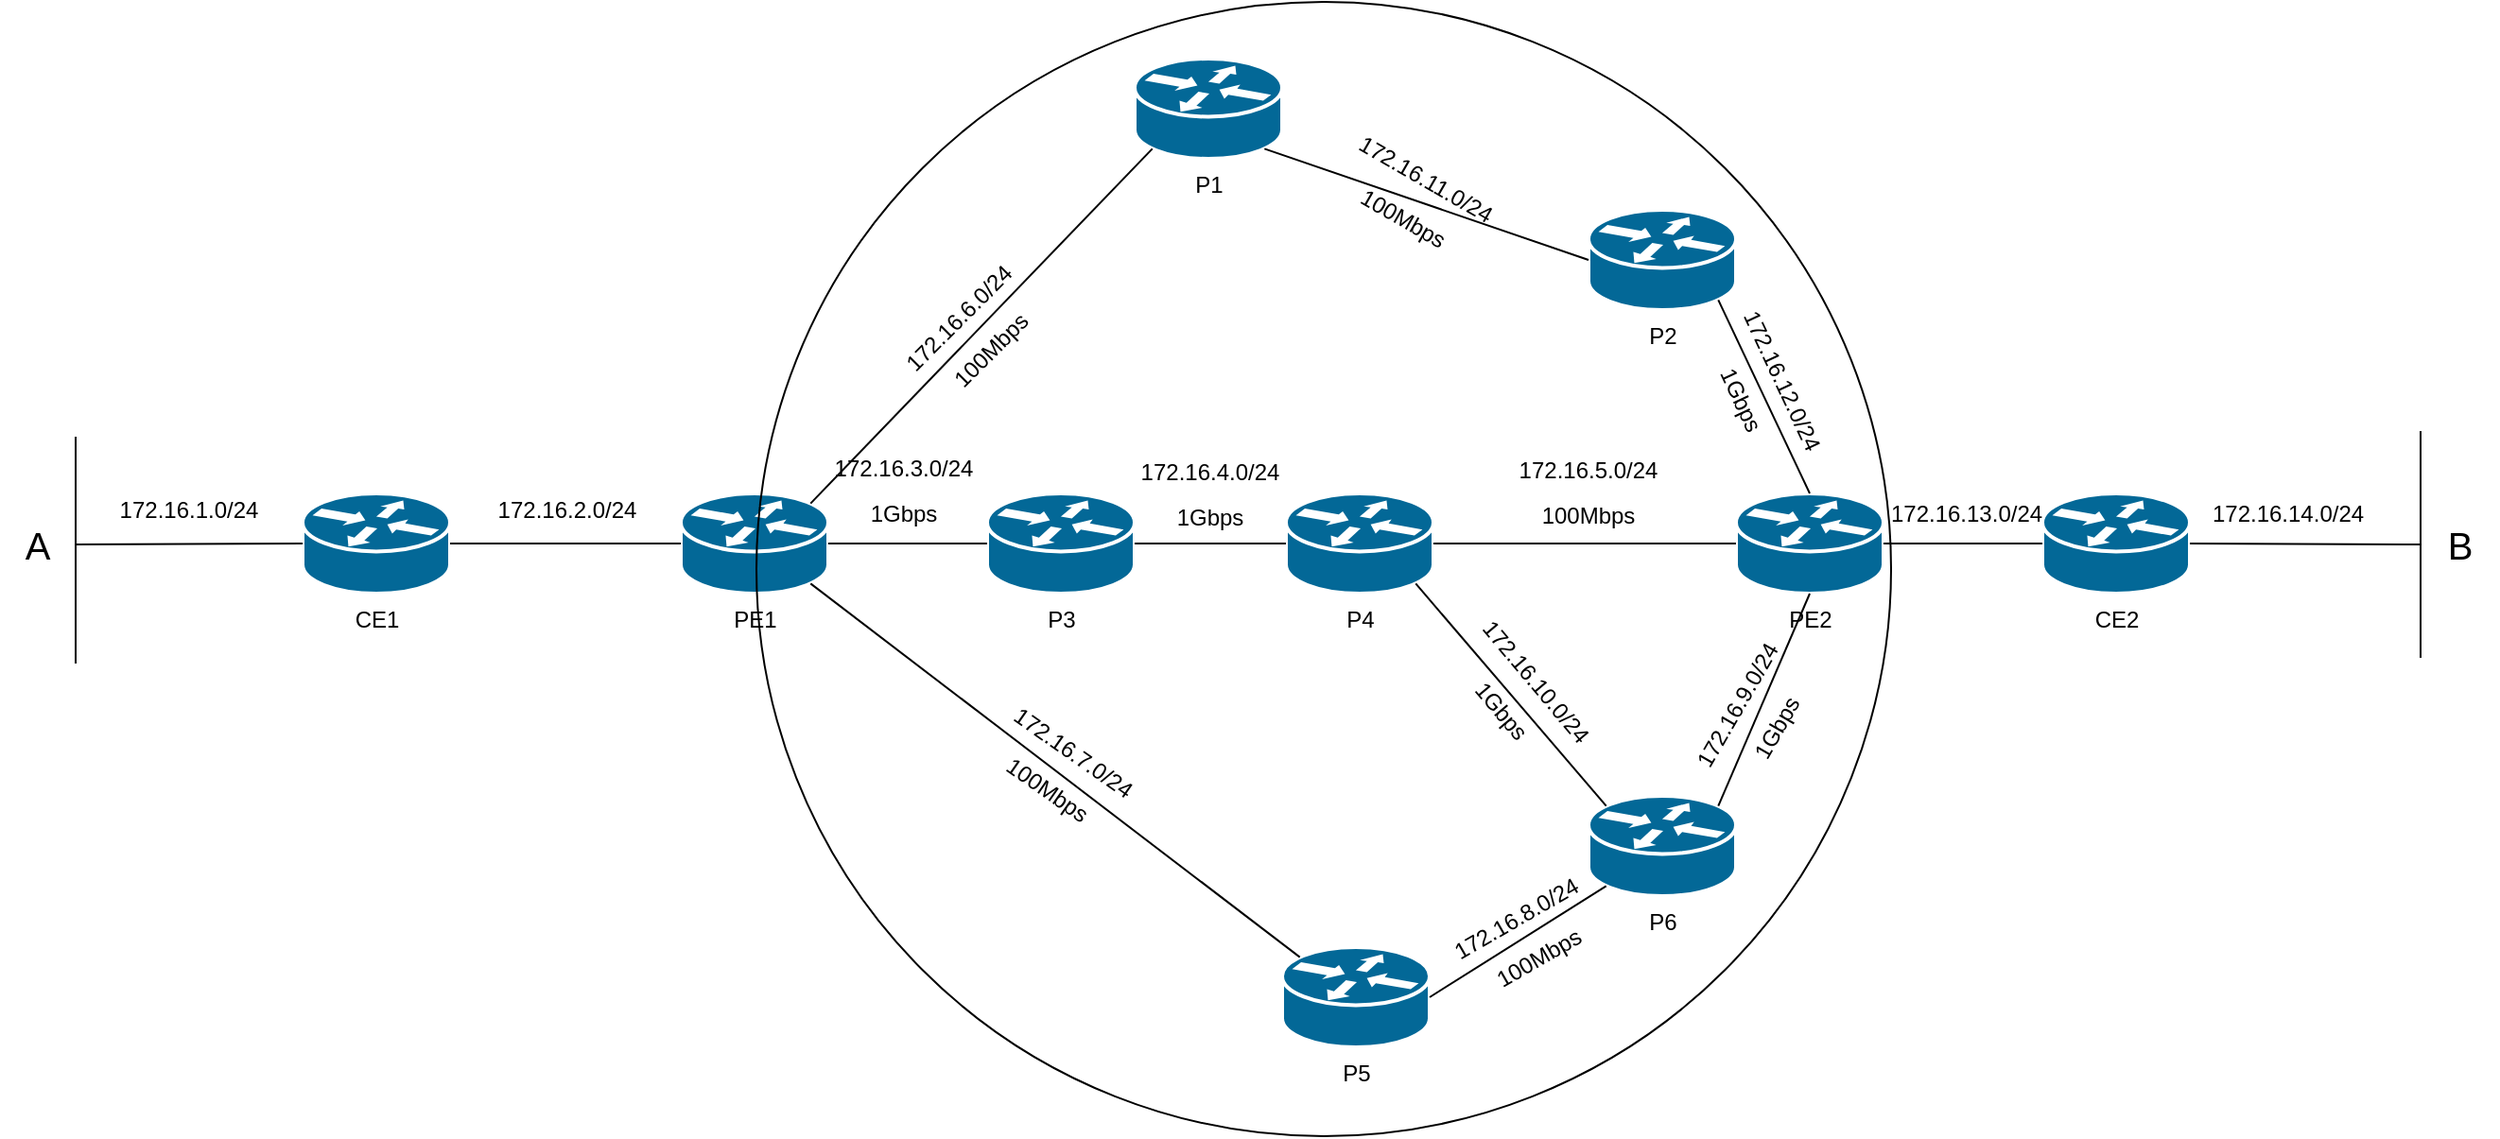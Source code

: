 <mxfile version="15.9.1" type="device" pages="2"><diagram id="MtL4HKZheuZ4xrkp7lGx" name="1"><mxGraphModel dx="2245" dy="1960" grid="1" gridSize="10" guides="1" tooltips="1" connect="1" arrows="1" fold="1" page="1" pageScale="1" pageWidth="827" pageHeight="1169" math="0" shadow="0"><root><mxCell id="0"/><mxCell id="1" parent="0"/><mxCell id="-UnJCCzcklOW8dDhlLLR-1" value="CE1" style="shape=mxgraph.cisco.routers.router;sketch=0;html=1;pointerEvents=1;dashed=0;fillColor=#036897;strokeColor=#ffffff;strokeWidth=2;verticalLabelPosition=bottom;verticalAlign=top;align=center;outlineConnect=0;" vertex="1" parent="1"><mxGeometry x="120" y="110" width="78" height="53" as="geometry"/></mxCell><mxCell id="-UnJCCzcklOW8dDhlLLR-2" value="PE1" style="shape=mxgraph.cisco.routers.router;sketch=0;html=1;pointerEvents=1;dashed=0;fillColor=#036897;strokeColor=#ffffff;strokeWidth=2;verticalLabelPosition=bottom;verticalAlign=top;align=center;outlineConnect=0;" vertex="1" parent="1"><mxGeometry x="320" y="110" width="78" height="53" as="geometry"/></mxCell><mxCell id="-UnJCCzcklOW8dDhlLLR-3" value="P1" style="shape=mxgraph.cisco.routers.router;sketch=0;html=1;pointerEvents=1;dashed=0;fillColor=#036897;strokeColor=#ffffff;strokeWidth=2;verticalLabelPosition=bottom;verticalAlign=top;align=center;outlineConnect=0;" vertex="1" parent="1"><mxGeometry x="560" y="-120" width="78" height="53" as="geometry"/></mxCell><mxCell id="-UnJCCzcklOW8dDhlLLR-4" value="P2" style="shape=mxgraph.cisco.routers.router;sketch=0;html=1;pointerEvents=1;dashed=0;fillColor=#036897;strokeColor=#ffffff;strokeWidth=2;verticalLabelPosition=bottom;verticalAlign=top;align=center;outlineConnect=0;" vertex="1" parent="1"><mxGeometry x="800" y="-40" width="78" height="53" as="geometry"/></mxCell><mxCell id="-UnJCCzcklOW8dDhlLLR-5" value="P3" style="shape=mxgraph.cisco.routers.router;sketch=0;html=1;pointerEvents=1;dashed=0;fillColor=#036897;strokeColor=#ffffff;strokeWidth=2;verticalLabelPosition=bottom;verticalAlign=top;align=center;outlineConnect=0;" vertex="1" parent="1"><mxGeometry x="482" y="110" width="78" height="53" as="geometry"/></mxCell><mxCell id="-UnJCCzcklOW8dDhlLLR-6" value="P4" style="shape=mxgraph.cisco.routers.router;sketch=0;html=1;pointerEvents=1;dashed=0;fillColor=#036897;strokeColor=#ffffff;strokeWidth=2;verticalLabelPosition=bottom;verticalAlign=top;align=center;outlineConnect=0;" vertex="1" parent="1"><mxGeometry x="640" y="110" width="78" height="53" as="geometry"/></mxCell><mxCell id="-UnJCCzcklOW8dDhlLLR-7" value="PE2" style="shape=mxgraph.cisco.routers.router;sketch=0;html=1;pointerEvents=1;dashed=0;fillColor=#036897;strokeColor=#ffffff;strokeWidth=2;verticalLabelPosition=bottom;verticalAlign=top;align=center;outlineConnect=0;" vertex="1" parent="1"><mxGeometry x="878" y="110" width="78" height="53" as="geometry"/></mxCell><mxCell id="-UnJCCzcklOW8dDhlLLR-8" value="CE2" style="shape=mxgraph.cisco.routers.router;sketch=0;html=1;pointerEvents=1;dashed=0;fillColor=#036897;strokeColor=#ffffff;strokeWidth=2;verticalLabelPosition=bottom;verticalAlign=top;align=center;outlineConnect=0;" vertex="1" parent="1"><mxGeometry x="1040" y="110" width="78" height="53" as="geometry"/></mxCell><mxCell id="-UnJCCzcklOW8dDhlLLR-9" value="P6" style="shape=mxgraph.cisco.routers.router;sketch=0;html=1;pointerEvents=1;dashed=0;fillColor=#036897;strokeColor=#ffffff;strokeWidth=2;verticalLabelPosition=bottom;verticalAlign=top;align=center;outlineConnect=0;" vertex="1" parent="1"><mxGeometry x="800" y="270" width="78" height="53" as="geometry"/></mxCell><mxCell id="-UnJCCzcklOW8dDhlLLR-10" value="P5" style="shape=mxgraph.cisco.routers.router;sketch=0;html=1;pointerEvents=1;dashed=0;fillColor=#036897;strokeColor=#ffffff;strokeWidth=2;verticalLabelPosition=bottom;verticalAlign=top;align=center;outlineConnect=0;" vertex="1" parent="1"><mxGeometry x="638" y="350" width="78" height="53" as="geometry"/></mxCell><mxCell id="-UnJCCzcklOW8dDhlLLR-11" value="" style="endArrow=none;html=1;rounded=0;entryX=0;entryY=0.5;entryDx=0;entryDy=0;entryPerimeter=0;" edge="1" parent="1" target="-UnJCCzcklOW8dDhlLLR-1"><mxGeometry width="50" height="50" relative="1" as="geometry"><mxPoint y="137" as="sourcePoint"/><mxPoint x="110" y="70" as="targetPoint"/></mxGeometry></mxCell><mxCell id="-UnJCCzcklOW8dDhlLLR-12" value="" style="endArrow=none;html=1;rounded=0;" edge="1" parent="1"><mxGeometry width="50" height="50" relative="1" as="geometry"><mxPoint y="200" as="sourcePoint"/><mxPoint y="80" as="targetPoint"/></mxGeometry></mxCell><mxCell id="-UnJCCzcklOW8dDhlLLR-13" value="&lt;font style=&quot;font-size: 20px&quot;&gt;A&lt;/font&gt;" style="text;html=1;strokeColor=none;fillColor=none;align=center;verticalAlign=middle;whiteSpace=wrap;rounded=0;" vertex="1" parent="1"><mxGeometry x="-40" y="122" width="40" height="30" as="geometry"/></mxCell><mxCell id="-UnJCCzcklOW8dDhlLLR-14" value="" style="endArrow=none;html=1;rounded=0;fontSize=20;entryX=0;entryY=0.5;entryDx=0;entryDy=0;entryPerimeter=0;exitX=1;exitY=0.5;exitDx=0;exitDy=0;exitPerimeter=0;" edge="1" parent="1" source="-UnJCCzcklOW8dDhlLLR-1" target="-UnJCCzcklOW8dDhlLLR-2"><mxGeometry width="50" height="50" relative="1" as="geometry"><mxPoint x="220" y="100" as="sourcePoint"/><mxPoint x="270" y="50" as="targetPoint"/></mxGeometry></mxCell><mxCell id="-UnJCCzcklOW8dDhlLLR-15" value="" style="endArrow=none;html=1;rounded=0;fontSize=20;entryX=0;entryY=0.5;entryDx=0;entryDy=0;entryPerimeter=0;exitX=1;exitY=0.5;exitDx=0;exitDy=0;exitPerimeter=0;" edge="1" parent="1" source="-UnJCCzcklOW8dDhlLLR-2" target="-UnJCCzcklOW8dDhlLLR-5"><mxGeometry width="50" height="50" relative="1" as="geometry"><mxPoint x="400" y="90" as="sourcePoint"/><mxPoint x="450" y="40" as="targetPoint"/></mxGeometry></mxCell><mxCell id="-UnJCCzcklOW8dDhlLLR-16" value="" style="endArrow=none;html=1;rounded=0;fontSize=20;entryX=0;entryY=0.5;entryDx=0;entryDy=0;entryPerimeter=0;exitX=1;exitY=0.5;exitDx=0;exitDy=0;exitPerimeter=0;" edge="1" parent="1" source="-UnJCCzcklOW8dDhlLLR-5" target="-UnJCCzcklOW8dDhlLLR-6"><mxGeometry width="50" height="50" relative="1" as="geometry"><mxPoint x="580" y="90" as="sourcePoint"/><mxPoint x="630" y="40" as="targetPoint"/></mxGeometry></mxCell><mxCell id="-UnJCCzcklOW8dDhlLLR-17" value="" style="endArrow=none;html=1;rounded=0;fontSize=20;entryX=0;entryY=0.5;entryDx=0;entryDy=0;entryPerimeter=0;exitX=1;exitY=0.5;exitDx=0;exitDy=0;exitPerimeter=0;" edge="1" parent="1" source="-UnJCCzcklOW8dDhlLLR-6" target="-UnJCCzcklOW8dDhlLLR-7"><mxGeometry width="50" height="50" relative="1" as="geometry"><mxPoint x="740" y="100" as="sourcePoint"/><mxPoint x="790" y="50" as="targetPoint"/></mxGeometry></mxCell><mxCell id="-UnJCCzcklOW8dDhlLLR-18" value="" style="endArrow=none;html=1;rounded=0;fontSize=20;entryX=0;entryY=0.5;entryDx=0;entryDy=0;entryPerimeter=0;exitX=1;exitY=0.5;exitDx=0;exitDy=0;exitPerimeter=0;" edge="1" parent="1" source="-UnJCCzcklOW8dDhlLLR-7" target="-UnJCCzcklOW8dDhlLLR-8"><mxGeometry width="50" height="50" relative="1" as="geometry"><mxPoint x="1000" y="90" as="sourcePoint"/><mxPoint x="1050" y="40" as="targetPoint"/></mxGeometry></mxCell><mxCell id="-UnJCCzcklOW8dDhlLLR-19" value="" style="endArrow=none;html=1;rounded=0;fontSize=20;exitX=1;exitY=0.5;exitDx=0;exitDy=0;exitPerimeter=0;" edge="1" parent="1" source="-UnJCCzcklOW8dDhlLLR-8"><mxGeometry width="50" height="50" relative="1" as="geometry"><mxPoint x="1160" y="70" as="sourcePoint"/><mxPoint x="1240" y="137" as="targetPoint"/></mxGeometry></mxCell><mxCell id="-UnJCCzcklOW8dDhlLLR-20" value="" style="endArrow=none;html=1;rounded=0;" edge="1" parent="1"><mxGeometry width="50" height="50" relative="1" as="geometry"><mxPoint x="1240" y="197" as="sourcePoint"/><mxPoint x="1240" y="77" as="targetPoint"/></mxGeometry></mxCell><mxCell id="-UnJCCzcklOW8dDhlLLR-21" value="&lt;font style=&quot;font-size: 20px&quot;&gt;B&lt;/font&gt;" style="text;html=1;strokeColor=none;fillColor=none;align=center;verticalAlign=middle;whiteSpace=wrap;rounded=0;" vertex="1" parent="1"><mxGeometry x="1241" y="122" width="40" height="30" as="geometry"/></mxCell><mxCell id="-UnJCCzcklOW8dDhlLLR-22" value="" style="endArrow=none;html=1;rounded=0;fontSize=20;entryX=0.12;entryY=0.9;entryDx=0;entryDy=0;entryPerimeter=0;exitX=0.88;exitY=0.1;exitDx=0;exitDy=0;exitPerimeter=0;" edge="1" parent="1" source="-UnJCCzcklOW8dDhlLLR-2" target="-UnJCCzcklOW8dDhlLLR-3"><mxGeometry width="50" height="50" relative="1" as="geometry"><mxPoint x="360" y="-10" as="sourcePoint"/><mxPoint x="410" y="-60" as="targetPoint"/></mxGeometry></mxCell><mxCell id="-UnJCCzcklOW8dDhlLLR-23" value="" style="endArrow=none;html=1;rounded=0;fontSize=20;entryX=0;entryY=0.5;entryDx=0;entryDy=0;entryPerimeter=0;exitX=0.88;exitY=0.9;exitDx=0;exitDy=0;exitPerimeter=0;" edge="1" parent="1" source="-UnJCCzcklOW8dDhlLLR-3" target="-UnJCCzcklOW8dDhlLLR-4"><mxGeometry width="50" height="50" relative="1" as="geometry"><mxPoint x="710" y="-90" as="sourcePoint"/><mxPoint x="760" y="-140" as="targetPoint"/></mxGeometry></mxCell><mxCell id="-UnJCCzcklOW8dDhlLLR-24" value="" style="endArrow=none;html=1;rounded=0;fontSize=20;exitX=0.88;exitY=0.9;exitDx=0;exitDy=0;exitPerimeter=0;entryX=0.5;entryY=0;entryDx=0;entryDy=0;entryPerimeter=0;" edge="1" parent="1" source="-UnJCCzcklOW8dDhlLLR-4" target="-UnJCCzcklOW8dDhlLLR-7"><mxGeometry width="50" height="50" relative="1" as="geometry"><mxPoint x="940" y="20" as="sourcePoint"/><mxPoint x="990" y="-30" as="targetPoint"/></mxGeometry></mxCell><mxCell id="-UnJCCzcklOW8dDhlLLR-25" value="" style="endArrow=none;html=1;rounded=0;fontSize=20;entryX=0.88;entryY=0.9;entryDx=0;entryDy=0;entryPerimeter=0;exitX=0.12;exitY=0.1;exitDx=0;exitDy=0;exitPerimeter=0;" edge="1" parent="1" source="-UnJCCzcklOW8dDhlLLR-10" target="-UnJCCzcklOW8dDhlLLR-2"><mxGeometry width="50" height="50" relative="1" as="geometry"><mxPoint x="310" y="340" as="sourcePoint"/><mxPoint x="360" y="290" as="targetPoint"/></mxGeometry></mxCell><mxCell id="-UnJCCzcklOW8dDhlLLR-26" value="" style="endArrow=none;html=1;rounded=0;fontSize=20;entryX=0.12;entryY=0.9;entryDx=0;entryDy=0;entryPerimeter=0;exitX=1;exitY=0.5;exitDx=0;exitDy=0;exitPerimeter=0;" edge="1" parent="1" source="-UnJCCzcklOW8dDhlLLR-10" target="-UnJCCzcklOW8dDhlLLR-9"><mxGeometry width="50" height="50" relative="1" as="geometry"><mxPoint x="780" y="410" as="sourcePoint"/><mxPoint x="830" y="360" as="targetPoint"/></mxGeometry></mxCell><mxCell id="-UnJCCzcklOW8dDhlLLR-27" value="" style="endArrow=none;html=1;rounded=0;fontSize=20;entryX=0.5;entryY=1;entryDx=0;entryDy=0;entryPerimeter=0;exitX=0.88;exitY=0.1;exitDx=0;exitDy=0;exitPerimeter=0;" edge="1" parent="1" source="-UnJCCzcklOW8dDhlLLR-9" target="-UnJCCzcklOW8dDhlLLR-7"><mxGeometry width="50" height="50" relative="1" as="geometry"><mxPoint x="930" y="280" as="sourcePoint"/><mxPoint x="980" y="230" as="targetPoint"/></mxGeometry></mxCell><mxCell id="-UnJCCzcklOW8dDhlLLR-28" value="" style="endArrow=none;html=1;rounded=0;fontSize=20;entryX=0.88;entryY=0.9;entryDx=0;entryDy=0;entryPerimeter=0;exitX=0.12;exitY=0.1;exitDx=0;exitDy=0;exitPerimeter=0;" edge="1" parent="1" source="-UnJCCzcklOW8dDhlLLR-9" target="-UnJCCzcklOW8dDhlLLR-6"><mxGeometry width="50" height="50" relative="1" as="geometry"><mxPoint x="760" y="230" as="sourcePoint"/><mxPoint x="810" y="180" as="targetPoint"/></mxGeometry></mxCell><mxCell id="-UnJCCzcklOW8dDhlLLR-29" value="&lt;font style=&quot;font-size: 12px&quot;&gt;172.16.1.0/24&lt;/font&gt;" style="text;html=1;strokeColor=none;fillColor=none;align=center;verticalAlign=middle;whiteSpace=wrap;rounded=0;fontSize=20;" vertex="1" parent="1"><mxGeometry x="20" y="100" width="80" height="30" as="geometry"/></mxCell><mxCell id="-UnJCCzcklOW8dDhlLLR-30" value="&lt;font style=&quot;font-size: 12px&quot;&gt;172.16.2.0/24&lt;/font&gt;" style="text;html=1;strokeColor=none;fillColor=none;align=center;verticalAlign=middle;whiteSpace=wrap;rounded=0;fontSize=20;" vertex="1" parent="1"><mxGeometry x="220" y="100" width="80" height="30" as="geometry"/></mxCell><mxCell id="-UnJCCzcklOW8dDhlLLR-31" value="&lt;font style=&quot;font-size: 12px&quot;&gt;172.16.3.0/24&lt;br&gt;1Gbps&lt;br&gt;&lt;/font&gt;" style="text;html=1;strokeColor=none;fillColor=none;align=center;verticalAlign=middle;whiteSpace=wrap;rounded=0;fontSize=20;" vertex="1" parent="1"><mxGeometry x="398" y="80" width="80" height="50" as="geometry"/></mxCell><mxCell id="-UnJCCzcklOW8dDhlLLR-32" value="&lt;font style=&quot;font-size: 12px&quot;&gt;172.16.6.0/24&lt;br&gt;100Mbps&lt;br&gt;&lt;/font&gt;" style="text;html=1;strokeColor=none;fillColor=none;align=center;verticalAlign=middle;whiteSpace=wrap;rounded=0;fontSize=20;rotation=-45;" vertex="1" parent="1"><mxGeometry x="433" y="8" width="80" height="30" as="geometry"/></mxCell><mxCell id="-UnJCCzcklOW8dDhlLLR-33" value="&lt;font style=&quot;font-size: 12px&quot;&gt;172.16.4.0/24&lt;br&gt;1Gbps&lt;br&gt;&lt;/font&gt;" style="text;html=1;strokeColor=none;fillColor=none;align=center;verticalAlign=middle;whiteSpace=wrap;rounded=0;fontSize=20;" vertex="1" parent="1"><mxGeometry x="560" y="82" width="80" height="50" as="geometry"/></mxCell><mxCell id="-UnJCCzcklOW8dDhlLLR-34" value="&lt;font style=&quot;font-size: 12px&quot;&gt;172.16.5.0/24&lt;br&gt;100Mbps&lt;br&gt;&lt;/font&gt;" style="text;html=1;strokeColor=none;fillColor=none;align=center;verticalAlign=middle;whiteSpace=wrap;rounded=0;fontSize=20;" vertex="1" parent="1"><mxGeometry x="760" y="82" width="80" height="48" as="geometry"/></mxCell><mxCell id="-UnJCCzcklOW8dDhlLLR-35" value="&lt;font style=&quot;font-size: 12px&quot;&gt;172.16.7.0/24&lt;br&gt;100Mbps&lt;br&gt;&lt;/font&gt;" style="text;html=1;strokeColor=none;fillColor=none;align=center;verticalAlign=middle;whiteSpace=wrap;rounded=0;fontSize=20;rotation=35;" vertex="1" parent="1"><mxGeometry x="483" y="229" width="80" height="50" as="geometry"/></mxCell><mxCell id="-UnJCCzcklOW8dDhlLLR-38" value="&lt;font style=&quot;font-size: 12px&quot;&gt;172.16.8.0/24&lt;br&gt;100Mbps&lt;br&gt;&lt;/font&gt;" style="text;html=1;strokeColor=none;fillColor=none;align=center;verticalAlign=middle;whiteSpace=wrap;rounded=0;fontSize=20;rotation=-30;" vertex="1" parent="1"><mxGeometry x="726" y="317" width="80" height="50" as="geometry"/></mxCell><mxCell id="-UnJCCzcklOW8dDhlLLR-40" value="&lt;font style=&quot;font-size: 12px&quot;&gt;172.16.10.0/24&lt;br&gt;1Gbps&lt;br&gt;&lt;/font&gt;" style="text;html=1;strokeColor=none;fillColor=none;align=center;verticalAlign=middle;whiteSpace=wrap;rounded=0;fontSize=20;rotation=50;" vertex="1" parent="1"><mxGeometry x="726" y="190" width="80" height="50" as="geometry"/></mxCell><mxCell id="-UnJCCzcklOW8dDhlLLR-41" value="&lt;font style=&quot;font-size: 12px&quot;&gt;172.16.9.0/24&lt;br&gt;1Gbps&lt;br&gt;&lt;/font&gt;" style="text;html=1;strokeColor=none;fillColor=none;align=center;verticalAlign=middle;whiteSpace=wrap;rounded=0;fontSize=20;rotation=-60;" vertex="1" parent="1"><mxGeometry x="846" y="201" width="80" height="50" as="geometry"/></mxCell><mxCell id="-UnJCCzcklOW8dDhlLLR-42" value="&lt;font style=&quot;font-size: 12px&quot;&gt;172.16.11.0/24&lt;br&gt;100Mbps&lt;br&gt;&lt;/font&gt;" style="text;html=1;strokeColor=none;fillColor=none;align=center;verticalAlign=middle;whiteSpace=wrap;rounded=0;fontSize=20;rotation=30;" vertex="1" parent="1"><mxGeometry x="670" y="-64" width="80" height="30" as="geometry"/></mxCell><mxCell id="-UnJCCzcklOW8dDhlLLR-43" value="&lt;font style=&quot;font-size: 12px&quot;&gt;172.16.12.0/24&lt;br&gt;1Gbps&lt;br&gt;&lt;/font&gt;" style="text;html=1;strokeColor=none;fillColor=none;align=center;verticalAlign=middle;whiteSpace=wrap;rounded=0;fontSize=20;rotation=65;" vertex="1" parent="1"><mxGeometry x="855" y="39" width="80" height="30" as="geometry"/></mxCell><mxCell id="-UnJCCzcklOW8dDhlLLR-44" value="&lt;font style=&quot;font-size: 12px&quot;&gt;172.16.13.0/24&lt;/font&gt;" style="text;html=1;strokeColor=none;fillColor=none;align=center;verticalAlign=middle;whiteSpace=wrap;rounded=0;fontSize=20;" vertex="1" parent="1"><mxGeometry x="960" y="102" width="80" height="30" as="geometry"/></mxCell><mxCell id="-UnJCCzcklOW8dDhlLLR-45" value="&lt;font style=&quot;font-size: 12px&quot;&gt;172.16.14.0/24&lt;/font&gt;" style="text;html=1;strokeColor=none;fillColor=none;align=center;verticalAlign=middle;whiteSpace=wrap;rounded=0;fontSize=20;" vertex="1" parent="1"><mxGeometry x="1130" y="102" width="80" height="30" as="geometry"/></mxCell><mxCell id="-UnJCCzcklOW8dDhlLLR-46" value="" style="ellipse;whiteSpace=wrap;html=1;aspect=fixed;fontSize=12;fillColor=none;" vertex="1" parent="1"><mxGeometry x="360" y="-150" width="600" height="600" as="geometry"/></mxCell></root></mxGraphModel></diagram><diagram name="2" id="7trCjp6Y6oKTpfBmjJuj"><mxGraphModel dx="2245" dy="1960" grid="1" gridSize="10" guides="1" tooltips="1" connect="1" arrows="1" fold="1" page="1" pageScale="1" pageWidth="827" pageHeight="1169" math="0" shadow="0"><root><mxCell id="Vz4O3Fwr_NZiyeUL9rEc-0"/><mxCell id="Vz4O3Fwr_NZiyeUL9rEc-1" parent="Vz4O3Fwr_NZiyeUL9rEc-0"/><mxCell id="Vz4O3Fwr_NZiyeUL9rEc-44" value="" style="ellipse;whiteSpace=wrap;html=1;aspect=fixed;fontSize=12;fillColor=none;" vertex="1" parent="Vz4O3Fwr_NZiyeUL9rEc-1"><mxGeometry x="360" y="-150" width="600" height="600" as="geometry"/></mxCell><mxCell id="Vz4O3Fwr_NZiyeUL9rEc-2" value="CE1" style="shape=mxgraph.cisco.routers.router;sketch=0;html=1;pointerEvents=1;dashed=0;fillColor=#036897;strokeColor=#ffffff;strokeWidth=2;verticalLabelPosition=bottom;verticalAlign=top;align=center;outlineConnect=0;" vertex="1" parent="Vz4O3Fwr_NZiyeUL9rEc-1"><mxGeometry x="120" y="110" width="78" height="53" as="geometry"/></mxCell><mxCell id="Vz4O3Fwr_NZiyeUL9rEc-3" value="PE1" style="shape=mxgraph.cisco.routers.router;sketch=0;html=1;pointerEvents=1;dashed=0;fillColor=#036897;strokeColor=#ffffff;strokeWidth=2;verticalLabelPosition=bottom;verticalAlign=top;align=center;outlineConnect=0;" vertex="1" parent="Vz4O3Fwr_NZiyeUL9rEc-1"><mxGeometry x="320" y="110" width="78" height="53" as="geometry"/></mxCell><mxCell id="Vz4O3Fwr_NZiyeUL9rEc-4" value="P1" style="shape=mxgraph.cisco.routers.router;sketch=0;html=1;pointerEvents=1;dashed=0;fillColor=#036897;strokeColor=#ffffff;strokeWidth=2;verticalLabelPosition=bottom;verticalAlign=top;align=center;outlineConnect=0;" vertex="1" parent="Vz4O3Fwr_NZiyeUL9rEc-1"><mxGeometry x="560" y="-120" width="78" height="53" as="geometry"/></mxCell><mxCell id="Vz4O3Fwr_NZiyeUL9rEc-5" value="P2" style="shape=mxgraph.cisco.routers.router;sketch=0;html=1;pointerEvents=1;dashed=0;fillColor=#036897;strokeColor=#ffffff;strokeWidth=2;verticalLabelPosition=bottom;verticalAlign=top;align=center;outlineConnect=0;" vertex="1" parent="Vz4O3Fwr_NZiyeUL9rEc-1"><mxGeometry x="800" y="-40" width="78" height="53" as="geometry"/></mxCell><mxCell id="Vz4O3Fwr_NZiyeUL9rEc-6" value="P3" style="shape=mxgraph.cisco.routers.router;sketch=0;html=1;pointerEvents=1;dashed=0;fillColor=#036897;strokeColor=#ffffff;strokeWidth=2;verticalLabelPosition=bottom;verticalAlign=top;align=center;outlineConnect=0;" vertex="1" parent="Vz4O3Fwr_NZiyeUL9rEc-1"><mxGeometry x="482" y="110" width="78" height="53" as="geometry"/></mxCell><mxCell id="Vz4O3Fwr_NZiyeUL9rEc-7" value="P4" style="shape=mxgraph.cisco.routers.router;sketch=0;html=1;pointerEvents=1;dashed=0;fillColor=#036897;strokeColor=#ffffff;strokeWidth=2;verticalLabelPosition=bottom;verticalAlign=top;align=center;outlineConnect=0;" vertex="1" parent="Vz4O3Fwr_NZiyeUL9rEc-1"><mxGeometry x="640" y="110" width="78" height="53" as="geometry"/></mxCell><mxCell id="Vz4O3Fwr_NZiyeUL9rEc-8" value="PE2" style="shape=mxgraph.cisco.routers.router;sketch=0;html=1;pointerEvents=1;dashed=0;fillColor=#036897;strokeColor=#ffffff;strokeWidth=2;verticalLabelPosition=bottom;verticalAlign=top;align=center;outlineConnect=0;" vertex="1" parent="Vz4O3Fwr_NZiyeUL9rEc-1"><mxGeometry x="878" y="110" width="78" height="53" as="geometry"/></mxCell><mxCell id="Vz4O3Fwr_NZiyeUL9rEc-9" value="CE2" style="shape=mxgraph.cisco.routers.router;sketch=0;html=1;pointerEvents=1;dashed=0;fillColor=#036897;strokeColor=#ffffff;strokeWidth=2;verticalLabelPosition=bottom;verticalAlign=top;align=center;outlineConnect=0;" vertex="1" parent="Vz4O3Fwr_NZiyeUL9rEc-1"><mxGeometry x="1040" y="110" width="78" height="53" as="geometry"/></mxCell><mxCell id="Vz4O3Fwr_NZiyeUL9rEc-10" value="P6" style="shape=mxgraph.cisco.routers.router;sketch=0;html=1;pointerEvents=1;dashed=0;fillColor=#036897;strokeColor=#ffffff;strokeWidth=2;verticalLabelPosition=bottom;verticalAlign=top;align=center;outlineConnect=0;" vertex="1" parent="Vz4O3Fwr_NZiyeUL9rEc-1"><mxGeometry x="800" y="270" width="78" height="53" as="geometry"/></mxCell><mxCell id="Vz4O3Fwr_NZiyeUL9rEc-11" value="P5" style="shape=mxgraph.cisco.routers.router;sketch=0;html=1;pointerEvents=1;dashed=0;fillColor=#036897;strokeColor=#ffffff;strokeWidth=2;verticalLabelPosition=bottom;verticalAlign=top;align=center;outlineConnect=0;" vertex="1" parent="Vz4O3Fwr_NZiyeUL9rEc-1"><mxGeometry x="638" y="350" width="78" height="53" as="geometry"/></mxCell><mxCell id="Vz4O3Fwr_NZiyeUL9rEc-12" value="" style="endArrow=none;html=1;rounded=0;entryX=0;entryY=0.5;entryDx=0;entryDy=0;entryPerimeter=0;" edge="1" parent="Vz4O3Fwr_NZiyeUL9rEc-1" target="Vz4O3Fwr_NZiyeUL9rEc-2"><mxGeometry width="50" height="50" relative="1" as="geometry"><mxPoint y="137" as="sourcePoint"/><mxPoint x="110" y="70" as="targetPoint"/></mxGeometry></mxCell><mxCell id="Vz4O3Fwr_NZiyeUL9rEc-13" value="" style="endArrow=none;html=1;rounded=0;" edge="1" parent="Vz4O3Fwr_NZiyeUL9rEc-1"><mxGeometry width="50" height="50" relative="1" as="geometry"><mxPoint y="200" as="sourcePoint"/><mxPoint y="80" as="targetPoint"/></mxGeometry></mxCell><mxCell id="Vz4O3Fwr_NZiyeUL9rEc-14" value="&lt;font style=&quot;font-size: 20px&quot;&gt;A&lt;/font&gt;" style="text;html=1;strokeColor=none;fillColor=none;align=center;verticalAlign=middle;whiteSpace=wrap;rounded=0;" vertex="1" parent="Vz4O3Fwr_NZiyeUL9rEc-1"><mxGeometry x="-40" y="122" width="40" height="30" as="geometry"/></mxCell><mxCell id="Vz4O3Fwr_NZiyeUL9rEc-15" value="" style="endArrow=none;html=1;rounded=0;fontSize=20;entryX=0;entryY=0.5;entryDx=0;entryDy=0;entryPerimeter=0;exitX=1;exitY=0.5;exitDx=0;exitDy=0;exitPerimeter=0;" edge="1" parent="Vz4O3Fwr_NZiyeUL9rEc-1" source="Vz4O3Fwr_NZiyeUL9rEc-2" target="Vz4O3Fwr_NZiyeUL9rEc-3"><mxGeometry width="50" height="50" relative="1" as="geometry"><mxPoint x="220" y="100" as="sourcePoint"/><mxPoint x="270" y="50" as="targetPoint"/></mxGeometry></mxCell><mxCell id="Vz4O3Fwr_NZiyeUL9rEc-16" value="" style="endArrow=none;html=1;rounded=0;fontSize=20;entryX=0;entryY=0.5;entryDx=0;entryDy=0;entryPerimeter=0;exitX=1;exitY=0.5;exitDx=0;exitDy=0;exitPerimeter=0;" edge="1" parent="Vz4O3Fwr_NZiyeUL9rEc-1" source="Vz4O3Fwr_NZiyeUL9rEc-3" target="Vz4O3Fwr_NZiyeUL9rEc-6"><mxGeometry width="50" height="50" relative="1" as="geometry"><mxPoint x="400" y="90" as="sourcePoint"/><mxPoint x="450" y="40" as="targetPoint"/></mxGeometry></mxCell><mxCell id="Vz4O3Fwr_NZiyeUL9rEc-17" value="" style="endArrow=none;html=1;rounded=0;fontSize=20;entryX=0;entryY=0.5;entryDx=0;entryDy=0;entryPerimeter=0;exitX=1;exitY=0.5;exitDx=0;exitDy=0;exitPerimeter=0;" edge="1" parent="Vz4O3Fwr_NZiyeUL9rEc-1" source="Vz4O3Fwr_NZiyeUL9rEc-6" target="Vz4O3Fwr_NZiyeUL9rEc-7"><mxGeometry width="50" height="50" relative="1" as="geometry"><mxPoint x="580" y="90" as="sourcePoint"/><mxPoint x="630" y="40" as="targetPoint"/></mxGeometry></mxCell><mxCell id="Vz4O3Fwr_NZiyeUL9rEc-18" value="" style="endArrow=none;html=1;rounded=0;fontSize=20;entryX=0;entryY=0.5;entryDx=0;entryDy=0;entryPerimeter=0;exitX=1;exitY=0.5;exitDx=0;exitDy=0;exitPerimeter=0;" edge="1" parent="Vz4O3Fwr_NZiyeUL9rEc-1" source="Vz4O3Fwr_NZiyeUL9rEc-7" target="Vz4O3Fwr_NZiyeUL9rEc-8"><mxGeometry width="50" height="50" relative="1" as="geometry"><mxPoint x="740" y="100" as="sourcePoint"/><mxPoint x="790" y="50" as="targetPoint"/></mxGeometry></mxCell><mxCell id="Vz4O3Fwr_NZiyeUL9rEc-19" value="" style="endArrow=none;html=1;rounded=0;fontSize=20;entryX=0;entryY=0.5;entryDx=0;entryDy=0;entryPerimeter=0;exitX=1;exitY=0.5;exitDx=0;exitDy=0;exitPerimeter=0;" edge="1" parent="Vz4O3Fwr_NZiyeUL9rEc-1" source="Vz4O3Fwr_NZiyeUL9rEc-8" target="Vz4O3Fwr_NZiyeUL9rEc-9"><mxGeometry width="50" height="50" relative="1" as="geometry"><mxPoint x="1000" y="90" as="sourcePoint"/><mxPoint x="1050" y="40" as="targetPoint"/></mxGeometry></mxCell><mxCell id="Vz4O3Fwr_NZiyeUL9rEc-20" value="" style="endArrow=none;html=1;rounded=0;fontSize=20;exitX=1;exitY=0.5;exitDx=0;exitDy=0;exitPerimeter=0;" edge="1" parent="Vz4O3Fwr_NZiyeUL9rEc-1" source="Vz4O3Fwr_NZiyeUL9rEc-9"><mxGeometry width="50" height="50" relative="1" as="geometry"><mxPoint x="1160" y="70" as="sourcePoint"/><mxPoint x="1240" y="137" as="targetPoint"/></mxGeometry></mxCell><mxCell id="Vz4O3Fwr_NZiyeUL9rEc-21" value="" style="endArrow=none;html=1;rounded=0;" edge="1" parent="Vz4O3Fwr_NZiyeUL9rEc-1"><mxGeometry width="50" height="50" relative="1" as="geometry"><mxPoint x="1240" y="197" as="sourcePoint"/><mxPoint x="1240" y="77" as="targetPoint"/></mxGeometry></mxCell><mxCell id="Vz4O3Fwr_NZiyeUL9rEc-22" value="&lt;font style=&quot;font-size: 20px&quot;&gt;B&lt;/font&gt;" style="text;html=1;strokeColor=none;fillColor=none;align=center;verticalAlign=middle;whiteSpace=wrap;rounded=0;" vertex="1" parent="Vz4O3Fwr_NZiyeUL9rEc-1"><mxGeometry x="1241" y="122" width="40" height="30" as="geometry"/></mxCell><mxCell id="Vz4O3Fwr_NZiyeUL9rEc-23" value="" style="endArrow=none;html=1;rounded=0;fontSize=20;entryX=0.12;entryY=0.9;entryDx=0;entryDy=0;entryPerimeter=0;exitX=0.88;exitY=0.1;exitDx=0;exitDy=0;exitPerimeter=0;" edge="1" parent="Vz4O3Fwr_NZiyeUL9rEc-1" source="Vz4O3Fwr_NZiyeUL9rEc-3" target="Vz4O3Fwr_NZiyeUL9rEc-4"><mxGeometry width="50" height="50" relative="1" as="geometry"><mxPoint x="360" y="-10" as="sourcePoint"/><mxPoint x="410" y="-60" as="targetPoint"/></mxGeometry></mxCell><mxCell id="Vz4O3Fwr_NZiyeUL9rEc-24" value="" style="endArrow=none;html=1;rounded=0;fontSize=20;entryX=0;entryY=0.5;entryDx=0;entryDy=0;entryPerimeter=0;exitX=0.88;exitY=0.9;exitDx=0;exitDy=0;exitPerimeter=0;" edge="1" parent="Vz4O3Fwr_NZiyeUL9rEc-1" source="Vz4O3Fwr_NZiyeUL9rEc-4" target="Vz4O3Fwr_NZiyeUL9rEc-5"><mxGeometry width="50" height="50" relative="1" as="geometry"><mxPoint x="710" y="-90" as="sourcePoint"/><mxPoint x="760" y="-140" as="targetPoint"/></mxGeometry></mxCell><mxCell id="Vz4O3Fwr_NZiyeUL9rEc-25" value="" style="endArrow=none;html=1;rounded=0;fontSize=20;exitX=0.88;exitY=0.9;exitDx=0;exitDy=0;exitPerimeter=0;entryX=0.5;entryY=0;entryDx=0;entryDy=0;entryPerimeter=0;" edge="1" parent="Vz4O3Fwr_NZiyeUL9rEc-1" source="Vz4O3Fwr_NZiyeUL9rEc-5" target="Vz4O3Fwr_NZiyeUL9rEc-8"><mxGeometry width="50" height="50" relative="1" as="geometry"><mxPoint x="940" y="20" as="sourcePoint"/><mxPoint x="990" y="-30" as="targetPoint"/></mxGeometry></mxCell><mxCell id="Vz4O3Fwr_NZiyeUL9rEc-26" value="" style="endArrow=none;html=1;rounded=0;fontSize=20;entryX=0.88;entryY=0.9;entryDx=0;entryDy=0;entryPerimeter=0;exitX=0.12;exitY=0.1;exitDx=0;exitDy=0;exitPerimeter=0;" edge="1" parent="Vz4O3Fwr_NZiyeUL9rEc-1" source="Vz4O3Fwr_NZiyeUL9rEc-11" target="Vz4O3Fwr_NZiyeUL9rEc-3"><mxGeometry width="50" height="50" relative="1" as="geometry"><mxPoint x="310" y="340" as="sourcePoint"/><mxPoint x="360" y="290" as="targetPoint"/></mxGeometry></mxCell><mxCell id="Vz4O3Fwr_NZiyeUL9rEc-27" value="" style="endArrow=none;html=1;rounded=0;fontSize=20;entryX=0.12;entryY=0.9;entryDx=0;entryDy=0;entryPerimeter=0;exitX=1;exitY=0.5;exitDx=0;exitDy=0;exitPerimeter=0;" edge="1" parent="Vz4O3Fwr_NZiyeUL9rEc-1" source="Vz4O3Fwr_NZiyeUL9rEc-11" target="Vz4O3Fwr_NZiyeUL9rEc-10"><mxGeometry width="50" height="50" relative="1" as="geometry"><mxPoint x="780" y="410" as="sourcePoint"/><mxPoint x="830" y="360" as="targetPoint"/></mxGeometry></mxCell><mxCell id="Vz4O3Fwr_NZiyeUL9rEc-28" value="" style="endArrow=none;html=1;rounded=0;fontSize=20;entryX=0.5;entryY=1;entryDx=0;entryDy=0;entryPerimeter=0;exitX=0.88;exitY=0.1;exitDx=0;exitDy=0;exitPerimeter=0;" edge="1" parent="Vz4O3Fwr_NZiyeUL9rEc-1" source="Vz4O3Fwr_NZiyeUL9rEc-10" target="Vz4O3Fwr_NZiyeUL9rEc-8"><mxGeometry width="50" height="50" relative="1" as="geometry"><mxPoint x="930" y="280" as="sourcePoint"/><mxPoint x="980" y="230" as="targetPoint"/></mxGeometry></mxCell><mxCell id="Vz4O3Fwr_NZiyeUL9rEc-30" value="&lt;font style=&quot;font-size: 12px&quot;&gt;172.16.1.0/24&lt;/font&gt;" style="text;html=1;strokeColor=none;fillColor=none;align=center;verticalAlign=middle;whiteSpace=wrap;rounded=0;fontSize=20;" vertex="1" parent="Vz4O3Fwr_NZiyeUL9rEc-1"><mxGeometry x="20" y="100" width="80" height="30" as="geometry"/></mxCell><mxCell id="Vz4O3Fwr_NZiyeUL9rEc-31" value="&lt;font style=&quot;font-size: 12px&quot;&gt;172.16.2.0/24&lt;/font&gt;" style="text;html=1;strokeColor=none;fillColor=none;align=center;verticalAlign=middle;whiteSpace=wrap;rounded=0;fontSize=20;" vertex="1" parent="Vz4O3Fwr_NZiyeUL9rEc-1"><mxGeometry x="220" y="100" width="80" height="30" as="geometry"/></mxCell><mxCell id="Vz4O3Fwr_NZiyeUL9rEc-32" value="&lt;font style=&quot;font-size: 12px&quot;&gt;172.16.3.0/24&lt;br&gt;1Gbps&lt;br&gt;&lt;/font&gt;" style="text;html=1;strokeColor=none;fillColor=none;align=center;verticalAlign=middle;whiteSpace=wrap;rounded=0;fontSize=20;" vertex="1" parent="Vz4O3Fwr_NZiyeUL9rEc-1"><mxGeometry x="398" y="80" width="80" height="50" as="geometry"/></mxCell><mxCell id="Vz4O3Fwr_NZiyeUL9rEc-33" value="&lt;font style=&quot;font-size: 12px&quot;&gt;172.16.6.0/24&lt;br&gt;100Mbps&lt;br&gt;&lt;/font&gt;" style="text;html=1;strokeColor=none;fillColor=none;align=center;verticalAlign=middle;whiteSpace=wrap;rounded=0;fontSize=20;rotation=-45;" vertex="1" parent="Vz4O3Fwr_NZiyeUL9rEc-1"><mxGeometry x="433" y="8" width="80" height="30" as="geometry"/></mxCell><mxCell id="Vz4O3Fwr_NZiyeUL9rEc-34" value="&lt;font style=&quot;font-size: 12px&quot;&gt;172.16.4.0/24&lt;br&gt;1Gbps&lt;br&gt;&lt;/font&gt;" style="text;html=1;strokeColor=none;fillColor=none;align=center;verticalAlign=middle;whiteSpace=wrap;rounded=0;fontSize=20;" vertex="1" parent="Vz4O3Fwr_NZiyeUL9rEc-1"><mxGeometry x="560" y="82" width="80" height="50" as="geometry"/></mxCell><mxCell id="Vz4O3Fwr_NZiyeUL9rEc-35" value="&lt;font style=&quot;font-size: 12px&quot;&gt;172.16.12.0/24&lt;br&gt;100Mbps&lt;br&gt;&lt;/font&gt;" style="text;html=1;strokeColor=none;fillColor=none;align=center;verticalAlign=middle;whiteSpace=wrap;rounded=0;fontSize=20;" vertex="1" parent="Vz4O3Fwr_NZiyeUL9rEc-1"><mxGeometry x="760" y="82" width="80" height="48" as="geometry"/></mxCell><mxCell id="Vz4O3Fwr_NZiyeUL9rEc-36" value="&lt;font style=&quot;font-size: 12px&quot;&gt;172.16.7.0/24&lt;br&gt;100Mbps&lt;br&gt;&lt;/font&gt;" style="text;html=1;strokeColor=none;fillColor=none;align=center;verticalAlign=middle;whiteSpace=wrap;rounded=0;fontSize=20;rotation=35;" vertex="1" parent="Vz4O3Fwr_NZiyeUL9rEc-1"><mxGeometry x="483" y="229" width="80" height="50" as="geometry"/></mxCell><mxCell id="Vz4O3Fwr_NZiyeUL9rEc-37" value="&lt;font style=&quot;font-size: 12px&quot;&gt;172.16.8.0/24&lt;br&gt;1Gbps&lt;br&gt;&lt;/font&gt;" style="text;html=1;strokeColor=none;fillColor=none;align=center;verticalAlign=middle;whiteSpace=wrap;rounded=0;fontSize=20;rotation=-30;" vertex="1" parent="Vz4O3Fwr_NZiyeUL9rEc-1"><mxGeometry x="726" y="317" width="80" height="50" as="geometry"/></mxCell><mxCell id="Vz4O3Fwr_NZiyeUL9rEc-38" value="&lt;font style=&quot;font-size: 12px&quot;&gt;172.16.10.0/24&lt;br&gt;1Gbps&lt;br&gt;&lt;/font&gt;" style="text;html=1;strokeColor=none;fillColor=none;align=center;verticalAlign=middle;whiteSpace=wrap;rounded=0;fontSize=20;rotation=55;" vertex="1" parent="Vz4O3Fwr_NZiyeUL9rEc-1"><mxGeometry x="573" y="220" width="80" height="50" as="geometry"/></mxCell><mxCell id="Vz4O3Fwr_NZiyeUL9rEc-39" value="&lt;font style=&quot;font-size: 12px&quot;&gt;172.16.9.0/24&lt;br&gt;1Gbps&lt;br&gt;&lt;/font&gt;" style="text;html=1;strokeColor=none;fillColor=none;align=center;verticalAlign=middle;whiteSpace=wrap;rounded=0;fontSize=20;rotation=-60;" vertex="1" parent="Vz4O3Fwr_NZiyeUL9rEc-1"><mxGeometry x="846" y="201" width="80" height="50" as="geometry"/></mxCell><mxCell id="Vz4O3Fwr_NZiyeUL9rEc-40" value="&lt;font style=&quot;font-size: 12px&quot;&gt;172.16.11.0/24&lt;br&gt;100Mbps&lt;br&gt;&lt;/font&gt;" style="text;html=1;strokeColor=none;fillColor=none;align=center;verticalAlign=middle;whiteSpace=wrap;rounded=0;fontSize=20;rotation=30;" vertex="1" parent="Vz4O3Fwr_NZiyeUL9rEc-1"><mxGeometry x="670" y="-64" width="80" height="30" as="geometry"/></mxCell><mxCell id="Vz4O3Fwr_NZiyeUL9rEc-41" value="&lt;font style=&quot;font-size: 12px&quot;&gt;172.16.13.0/24&lt;br&gt;1Gbps&lt;br&gt;&lt;/font&gt;" style="text;html=1;strokeColor=none;fillColor=none;align=center;verticalAlign=middle;whiteSpace=wrap;rounded=0;fontSize=20;rotation=65;" vertex="1" parent="Vz4O3Fwr_NZiyeUL9rEc-1"><mxGeometry x="855" y="39" width="80" height="30" as="geometry"/></mxCell><mxCell id="Vz4O3Fwr_NZiyeUL9rEc-42" value="&lt;font style=&quot;font-size: 12px&quot;&gt;172.16.14.0/24&lt;/font&gt;" style="text;html=1;strokeColor=none;fillColor=none;align=center;verticalAlign=middle;whiteSpace=wrap;rounded=0;fontSize=20;" vertex="1" parent="Vz4O3Fwr_NZiyeUL9rEc-1"><mxGeometry x="960" y="102" width="80" height="30" as="geometry"/></mxCell><mxCell id="Vz4O3Fwr_NZiyeUL9rEc-43" value="&lt;font style=&quot;font-size: 12px&quot;&gt;172.16.15.0/24&lt;/font&gt;" style="text;html=1;strokeColor=none;fillColor=none;align=center;verticalAlign=middle;whiteSpace=wrap;rounded=0;fontSize=20;" vertex="1" parent="Vz4O3Fwr_NZiyeUL9rEc-1"><mxGeometry x="1130" y="102" width="80" height="30" as="geometry"/></mxCell><mxCell id="Vz4O3Fwr_NZiyeUL9rEc-45" value="" style="endArrow=none;html=1;rounded=0;fontSize=12;entryX=0.5;entryY=0;entryDx=0;entryDy=0;entryPerimeter=0;exitX=0.88;exitY=0.9;exitDx=0;exitDy=0;exitPerimeter=0;" edge="1" parent="Vz4O3Fwr_NZiyeUL9rEc-1" source="Vz4O3Fwr_NZiyeUL9rEc-6" target="Vz4O3Fwr_NZiyeUL9rEc-11"><mxGeometry width="50" height="50" relative="1" as="geometry"><mxPoint x="650" y="300" as="sourcePoint"/><mxPoint x="700" y="250" as="targetPoint"/></mxGeometry></mxCell><mxCell id="Vz4O3Fwr_NZiyeUL9rEc-46" value="" style="endArrow=classic;startArrow=classic;html=1;rounded=0;fontSize=12;" edge="1" parent="Vz4O3Fwr_NZiyeUL9rEc-1"><mxGeometry width="50" height="50" relative="1" as="geometry"><mxPoint x="198" y="163" as="sourcePoint"/><mxPoint x="328" y="163" as="targetPoint"/></mxGeometry></mxCell><mxCell id="Vz4O3Fwr_NZiyeUL9rEc-47" value="BGP" style="edgeLabel;html=1;align=center;verticalAlign=middle;resizable=0;points=[];fontSize=12;" vertex="1" connectable="0" parent="Vz4O3Fwr_NZiyeUL9rEc-46"><mxGeometry x="-0.323" y="-1" relative="1" as="geometry"><mxPoint x="18" y="-1" as="offset"/></mxGeometry></mxCell><mxCell id="Vz4O3Fwr_NZiyeUL9rEc-48" value="" style="endArrow=classic;startArrow=classic;html=1;rounded=0;fontSize=12;" edge="1" parent="Vz4O3Fwr_NZiyeUL9rEc-1"><mxGeometry width="50" height="50" relative="1" as="geometry"><mxPoint x="956" y="163" as="sourcePoint"/><mxPoint x="1040" y="163" as="targetPoint"/></mxGeometry></mxCell><mxCell id="Vz4O3Fwr_NZiyeUL9rEc-49" value="BGP" style="edgeLabel;html=1;align=center;verticalAlign=middle;resizable=0;points=[];fontSize=12;" vertex="1" connectable="0" parent="Vz4O3Fwr_NZiyeUL9rEc-48"><mxGeometry x="-0.323" y="-1" relative="1" as="geometry"><mxPoint x="18" y="-1" as="offset"/></mxGeometry></mxCell><mxCell id="Vz4O3Fwr_NZiyeUL9rEc-50" value="" style="endArrow=none;html=1;rounded=0;fontSize=12;exitX=0.88;exitY=0.1;exitDx=0;exitDy=0;exitPerimeter=0;entryX=0.12;entryY=0.9;entryDx=0;entryDy=0;entryPerimeter=0;" edge="1" parent="Vz4O3Fwr_NZiyeUL9rEc-1" source="Vz4O3Fwr_NZiyeUL9rEc-6" target="Vz4O3Fwr_NZiyeUL9rEc-5"><mxGeometry width="50" height="50" relative="1" as="geometry"><mxPoint x="990" y="-110" as="sourcePoint"/><mxPoint x="1040" y="-160" as="targetPoint"/></mxGeometry></mxCell><mxCell id="Vz4O3Fwr_NZiyeUL9rEc-51" value="&lt;font style=&quot;font-size: 12px&quot;&gt;172.16.5.0/24&lt;br&gt;10Mbps&lt;br&gt;&lt;/font&gt;" style="text;html=1;strokeColor=none;fillColor=none;align=center;verticalAlign=middle;whiteSpace=wrap;rounded=0;fontSize=20;rotation=-20;" vertex="1" parent="Vz4O3Fwr_NZiyeUL9rEc-1"><mxGeometry x="643" y="40" width="80" height="30" as="geometry"/></mxCell><mxCell id="1pjINbSquA4Yvhq4IFAz-0" value="" style="ellipse;whiteSpace=wrap;html=1;aspect=fixed;fontSize=12;fillColor=none;" vertex="1" parent="Vz4O3Fwr_NZiyeUL9rEc-1"><mxGeometry x="-60" width="258" height="258" as="geometry"/></mxCell><mxCell id="1pjINbSquA4Yvhq4IFAz-1" value="" style="ellipse;whiteSpace=wrap;html=1;aspect=fixed;fontSize=12;fillColor=none;" vertex="1" parent="Vz4O3Fwr_NZiyeUL9rEc-1"><mxGeometry x="1040" width="258" height="258" as="geometry"/></mxCell></root></mxGraphModel></diagram></mxfile>